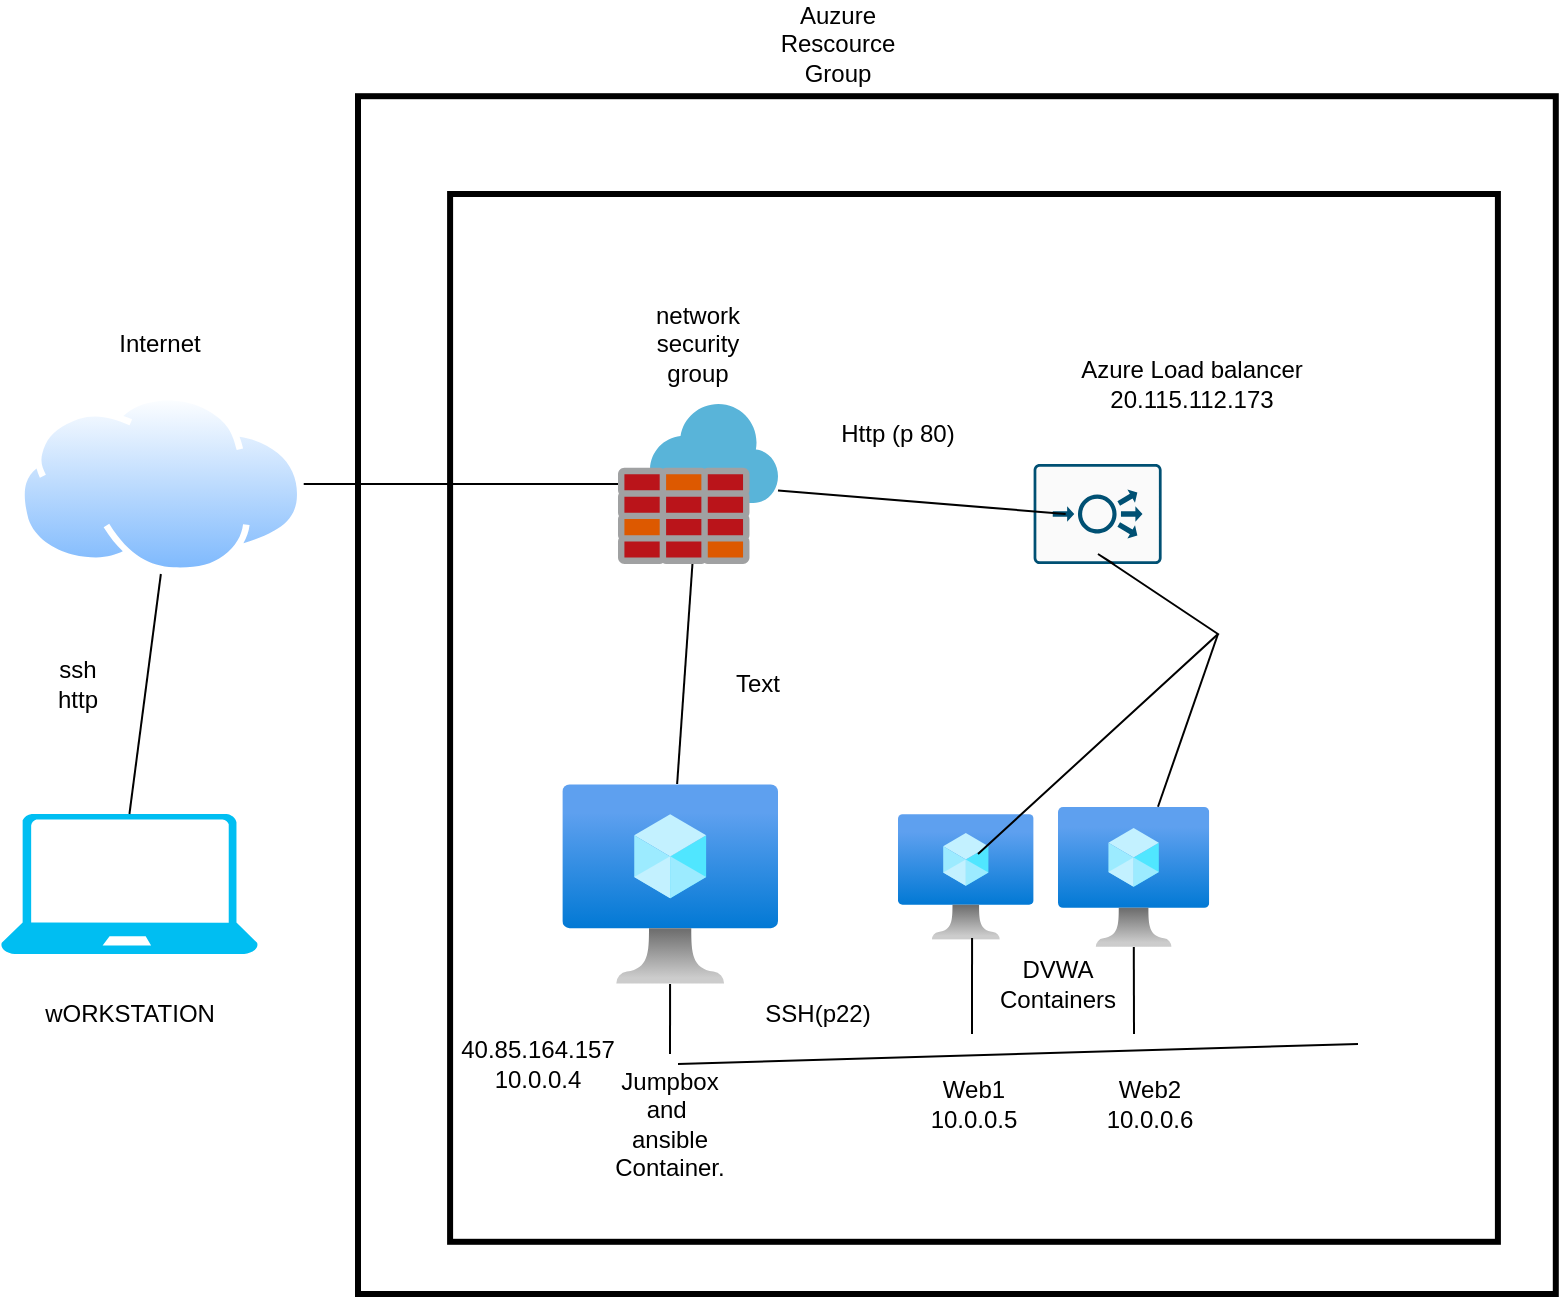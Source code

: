 <mxfile version="16.0.0" type="google"><diagram id="scjOjRbRdklADbQIcpJd" name="Page-1"><mxGraphModel dx="1422" dy="1834" grid="1" gridSize="10" guides="1" tooltips="1" connect="1" arrows="1" fold="1" page="1" pageScale="1" pageWidth="850" pageHeight="1100" math="0" shadow="0"><root><mxCell id="0"/><mxCell id="1" parent="0"/><mxCell id="sbpNopesa5b5EwG2W_2B-13" value="" style="whiteSpace=wrap;html=1;aspect=fixed;strokeWidth=3;glass=0;sketch=0;" vertex="1" parent="1"><mxGeometry x="240" y="-68.9" width="598.9" height="598.9" as="geometry"/></mxCell><mxCell id="sbpNopesa5b5EwG2W_2B-14" value="" style="whiteSpace=wrap;html=1;aspect=fixed;strokeWidth=3;glass=0;sketch=0;" vertex="1" parent="1"><mxGeometry x="286.05" y="-20" width="523.9" height="523.9" as="geometry"/></mxCell><mxCell id="sbpNopesa5b5EwG2W_2B-1" value="" style="aspect=fixed;perimeter=ellipsePerimeter;html=1;align=center;shadow=0;dashed=0;spacingTop=3;image;image=img/lib/active_directory/internet_cloud.svg;" vertex="1" parent="1"><mxGeometry x="70" y="80" width="142.86" height="90" as="geometry"/></mxCell><mxCell id="sbpNopesa5b5EwG2W_2B-2" value="" style="verticalLabelPosition=bottom;html=1;verticalAlign=top;align=center;strokeColor=none;fillColor=#00BEF2;shape=mxgraph.azure.laptop;pointerEvents=1;" vertex="1" parent="1"><mxGeometry x="61.43" y="290" width="128.57" height="70" as="geometry"/></mxCell><mxCell id="sbpNopesa5b5EwG2W_2B-4" value="" style="sketch=0;aspect=fixed;html=1;points=[];align=center;image;fontSize=12;image=img/lib/mscae/Azure_Firewall.svg;" vertex="1" parent="1"><mxGeometry x="370" y="85" width="80" height="80" as="geometry"/></mxCell><mxCell id="sbpNopesa5b5EwG2W_2B-6" value="" style="sketch=0;points=[[0.015,0.015,0],[0.985,0.015,0],[0.985,0.985,0],[0.015,0.985,0],[0.25,0,0],[0.5,0,0],[0.75,0,0],[1,0.25,0],[1,0.5,0],[1,0.75,0],[0.75,1,0],[0.5,1,0],[0.25,1,0],[0,0.75,0],[0,0.5,0],[0,0.25,0]];verticalLabelPosition=bottom;html=1;verticalAlign=top;aspect=fixed;align=center;pointerEvents=1;shape=mxgraph.cisco19.rect;prIcon=load_balancer;fillColor=#FAFAFA;strokeColor=#005073;" vertex="1" parent="1"><mxGeometry x="577.81" y="115" width="64" height="50" as="geometry"/></mxCell><mxCell id="sbpNopesa5b5EwG2W_2B-7" value="" style="aspect=fixed;html=1;points=[];align=center;image;fontSize=12;image=img/lib/azure2/compute/Virtual_Machine.svg;" vertex="1" parent="1"><mxGeometry x="342.19" y="275" width="107.81" height="100" as="geometry"/></mxCell><mxCell id="sbpNopesa5b5EwG2W_2B-8" value="" style="aspect=fixed;html=1;points=[];align=center;image;fontSize=12;image=img/lib/azure2/compute/Virtual_Machine.svg;" vertex="1" parent="1"><mxGeometry x="510" y="290" width="67.81" height="62.9" as="geometry"/></mxCell><mxCell id="sbpNopesa5b5EwG2W_2B-9" value="" style="aspect=fixed;html=1;points=[];align=center;image;fontSize=12;image=img/lib/azure2/compute/Virtual_Machine.svg;" vertex="1" parent="1"><mxGeometry x="590" y="286.38" width="75.62" height="70.15" as="geometry"/></mxCell><mxCell id="sbpNopesa5b5EwG2W_2B-16" value="" style="endArrow=none;html=1;rounded=0;entryX=0.5;entryY=1;entryDx=0;entryDy=0;exitX=0.5;exitY=0;exitDx=0;exitDy=0;exitPerimeter=0;" edge="1" parent="1" source="sbpNopesa5b5EwG2W_2B-2" target="sbpNopesa5b5EwG2W_2B-1"><mxGeometry width="50" height="50" relative="1" as="geometry"><mxPoint x="100" y="250" as="sourcePoint"/><mxPoint x="150" y="200" as="targetPoint"/></mxGeometry></mxCell><mxCell id="sbpNopesa5b5EwG2W_2B-17" value="" style="endArrow=none;html=1;rounded=0;exitX=1;exitY=0.5;exitDx=0;exitDy=0;" edge="1" parent="1" source="sbpNopesa5b5EwG2W_2B-1" target="sbpNopesa5b5EwG2W_2B-4"><mxGeometry width="50" height="50" relative="1" as="geometry"><mxPoint x="210" y="160" as="sourcePoint"/><mxPoint x="260" y="110" as="targetPoint"/></mxGeometry></mxCell><mxCell id="sbpNopesa5b5EwG2W_2B-18" value="" style="endArrow=none;html=1;rounded=0;" edge="1" parent="1" source="sbpNopesa5b5EwG2W_2B-7" target="sbpNopesa5b5EwG2W_2B-4"><mxGeometry width="50" height="50" relative="1" as="geometry"><mxPoint x="370" y="240" as="sourcePoint"/><mxPoint x="420" y="190" as="targetPoint"/></mxGeometry></mxCell><mxCell id="sbpNopesa5b5EwG2W_2B-20" value="" style="endArrow=none;html=1;rounded=0;entryX=0.25;entryY=0.5;entryDx=0;entryDy=0;entryPerimeter=0;" edge="1" parent="1" source="sbpNopesa5b5EwG2W_2B-4" target="sbpNopesa5b5EwG2W_2B-6"><mxGeometry width="50" height="50" relative="1" as="geometry"><mxPoint x="480" y="170" as="sourcePoint"/><mxPoint x="530" y="120" as="targetPoint"/></mxGeometry></mxCell><mxCell id="sbpNopesa5b5EwG2W_2B-21" value="" style="endArrow=none;html=1;rounded=0;" edge="1" parent="1" target="sbpNopesa5b5EwG2W_2B-7"><mxGeometry width="50" height="50" relative="1" as="geometry"><mxPoint x="396" y="410" as="sourcePoint"/><mxPoint x="440" y="430" as="targetPoint"/><Array as="points"><mxPoint x="396" y="410"/></Array></mxGeometry></mxCell><mxCell id="sbpNopesa5b5EwG2W_2B-22" value="" style="endArrow=none;html=1;rounded=0;" edge="1" parent="1"><mxGeometry width="50" height="50" relative="1" as="geometry"><mxPoint x="400" y="415" as="sourcePoint"/><mxPoint x="740" y="405" as="targetPoint"/><Array as="points"><mxPoint x="740" y="405"/></Array></mxGeometry></mxCell><mxCell id="sbpNopesa5b5EwG2W_2B-23" value="" style="endArrow=none;html=1;rounded=0;entryX=0.546;entryY=0.986;entryDx=0;entryDy=0;entryPerimeter=0;" edge="1" parent="1" target="sbpNopesa5b5EwG2W_2B-8"><mxGeometry width="50" height="50" relative="1" as="geometry"><mxPoint x="547" y="400" as="sourcePoint"/><mxPoint x="570" y="370" as="targetPoint"/></mxGeometry></mxCell><mxCell id="sbpNopesa5b5EwG2W_2B-24" value="" style="endArrow=none;html=1;rounded=0;" edge="1" parent="1" target="sbpNopesa5b5EwG2W_2B-9"><mxGeometry width="50" height="50" relative="1" as="geometry"><mxPoint x="628" y="400" as="sourcePoint"/><mxPoint x="660" y="380" as="targetPoint"/></mxGeometry></mxCell><mxCell id="sbpNopesa5b5EwG2W_2B-26" value="" style="endArrow=none;html=1;rounded=0;entryX=0.628;entryY=1;entryDx=0;entryDy=0;entryPerimeter=0;" edge="1" parent="1" target="sbpNopesa5b5EwG2W_2B-6"><mxGeometry width="50" height="50" relative="1" as="geometry"><mxPoint x="550" y="310" as="sourcePoint"/><mxPoint x="670" y="200" as="targetPoint"/><Array as="points"><mxPoint x="670" y="200"/><mxPoint x="610" y="160"/></Array></mxGeometry></mxCell><mxCell id="sbpNopesa5b5EwG2W_2B-27" value="" style="endArrow=none;html=1;rounded=0;" edge="1" parent="1" source="sbpNopesa5b5EwG2W_2B-9"><mxGeometry width="50" height="50" relative="1" as="geometry"><mxPoint x="510" y="310" as="sourcePoint"/><mxPoint x="670" y="200" as="targetPoint"/><Array as="points"><mxPoint x="670" y="200"/></Array></mxGeometry></mxCell><mxCell id="sbpNopesa5b5EwG2W_2B-30" value="wORKSTATION" style="text;html=1;strokeColor=none;fillColor=none;align=center;verticalAlign=middle;whiteSpace=wrap;rounded=0;glass=0;sketch=0;" vertex="1" parent="1"><mxGeometry x="96" y="375" width="60" height="30" as="geometry"/></mxCell><mxCell id="sbpNopesa5b5EwG2W_2B-31" value="&lt;div&gt;ssh &lt;br&gt;&lt;/div&gt;&lt;div&gt;http&lt;br&gt;&lt;/div&gt;" style="text;html=1;strokeColor=none;fillColor=none;align=center;verticalAlign=middle;whiteSpace=wrap;rounded=0;glass=0;sketch=0;" vertex="1" parent="1"><mxGeometry x="70" y="210" width="60" height="30" as="geometry"/></mxCell><mxCell id="sbpNopesa5b5EwG2W_2B-32" value="Internet" style="text;html=1;strokeColor=none;fillColor=none;align=center;verticalAlign=middle;whiteSpace=wrap;rounded=0;glass=0;sketch=0;" vertex="1" parent="1"><mxGeometry x="111" y="40" width="60" height="30" as="geometry"/></mxCell><mxCell id="sbpNopesa5b5EwG2W_2B-33" value="network security group" style="text;html=1;strokeColor=none;fillColor=none;align=center;verticalAlign=middle;whiteSpace=wrap;rounded=0;glass=0;sketch=0;" vertex="1" parent="1"><mxGeometry x="380" y="40" width="60" height="30" as="geometry"/></mxCell><mxCell id="sbpNopesa5b5EwG2W_2B-34" value="Text" style="text;html=1;strokeColor=none;fillColor=none;align=center;verticalAlign=middle;whiteSpace=wrap;rounded=0;glass=0;sketch=0;" vertex="1" parent="1"><mxGeometry x="410" y="210" width="60" height="30" as="geometry"/></mxCell><mxCell id="sbpNopesa5b5EwG2W_2B-35" value="Http (p 80)" style="text;html=1;strokeColor=none;fillColor=none;align=center;verticalAlign=middle;whiteSpace=wrap;rounded=0;glass=0;sketch=0;" vertex="1" parent="1"><mxGeometry x="480" y="85" width="60" height="30" as="geometry"/></mxCell><mxCell id="sbpNopesa5b5EwG2W_2B-36" value="Jumpbox&lt;br&gt;and&amp;nbsp; ansible Container." style="text;html=1;strokeColor=none;fillColor=none;align=center;verticalAlign=middle;whiteSpace=wrap;rounded=0;glass=0;sketch=0;" vertex="1" parent="1"><mxGeometry x="366" y="430" width="60" height="30" as="geometry"/></mxCell><mxCell id="sbpNopesa5b5EwG2W_2B-38" value="SSH(p22)" style="text;html=1;strokeColor=none;fillColor=none;align=center;verticalAlign=middle;whiteSpace=wrap;rounded=0;glass=0;sketch=0;" vertex="1" parent="1"><mxGeometry x="440" y="375" width="60" height="30" as="geometry"/></mxCell><mxCell id="sbpNopesa5b5EwG2W_2B-39" value="Web1&lt;br&gt;10.0.0.5" style="text;html=1;strokeColor=none;fillColor=none;align=center;verticalAlign=middle;whiteSpace=wrap;rounded=0;glass=0;sketch=0;" vertex="1" parent="1"><mxGeometry x="518" y="420" width="60" height="30" as="geometry"/></mxCell><mxCell id="sbpNopesa5b5EwG2W_2B-40" value="Web2&lt;br&gt;10.0.0.6" style="text;html=1;strokeColor=none;fillColor=none;align=center;verticalAlign=middle;whiteSpace=wrap;rounded=0;glass=0;sketch=0;" vertex="1" parent="1"><mxGeometry x="606" y="420" width="60" height="30" as="geometry"/></mxCell><mxCell id="sbpNopesa5b5EwG2W_2B-42" value="Azure Load balancer &lt;br&gt;&lt;div class=&quot;fxc-gc-cell fxc-gc-columncell_6_1&quot; id=&quot;fxc-gc-cell-content_6_1&quot;&gt;&lt;div class=&quot;fxc-gc-text&quot;&gt;20.115.112.173&lt;/div&gt;&lt;/div&gt;" style="text;html=1;strokeColor=none;fillColor=none;align=center;verticalAlign=middle;whiteSpace=wrap;rounded=0;glass=0;sketch=0;" vertex="1" parent="1"><mxGeometry x="574" y="50" width="166" height="50" as="geometry"/></mxCell><mxCell id="sbpNopesa5b5EwG2W_2B-50" value="DVWA&lt;br&gt;Containers" style="text;html=1;strokeColor=none;fillColor=none;align=center;verticalAlign=middle;whiteSpace=wrap;rounded=0;glass=0;sketch=0;" vertex="1" parent="1"><mxGeometry x="560" y="360" width="60" height="30" as="geometry"/></mxCell><mxCell id="sbpNopesa5b5EwG2W_2B-51" value="40.85.164.157&lt;br&gt;10.0.0.4" style="text;html=1;strokeColor=none;fillColor=none;align=center;verticalAlign=middle;whiteSpace=wrap;rounded=0;glass=0;sketch=0;" vertex="1" parent="1"><mxGeometry x="300" y="400" width="60" height="30" as="geometry"/></mxCell><mxCell id="sbpNopesa5b5EwG2W_2B-52" value="Auzure Rescource Group" style="text;html=1;strokeColor=none;fillColor=none;align=center;verticalAlign=middle;whiteSpace=wrap;rounded=0;glass=0;sketch=0;" vertex="1" parent="1"><mxGeometry x="450" y="-110" width="60" height="30" as="geometry"/></mxCell></root></mxGraphModel></diagram></mxfile>